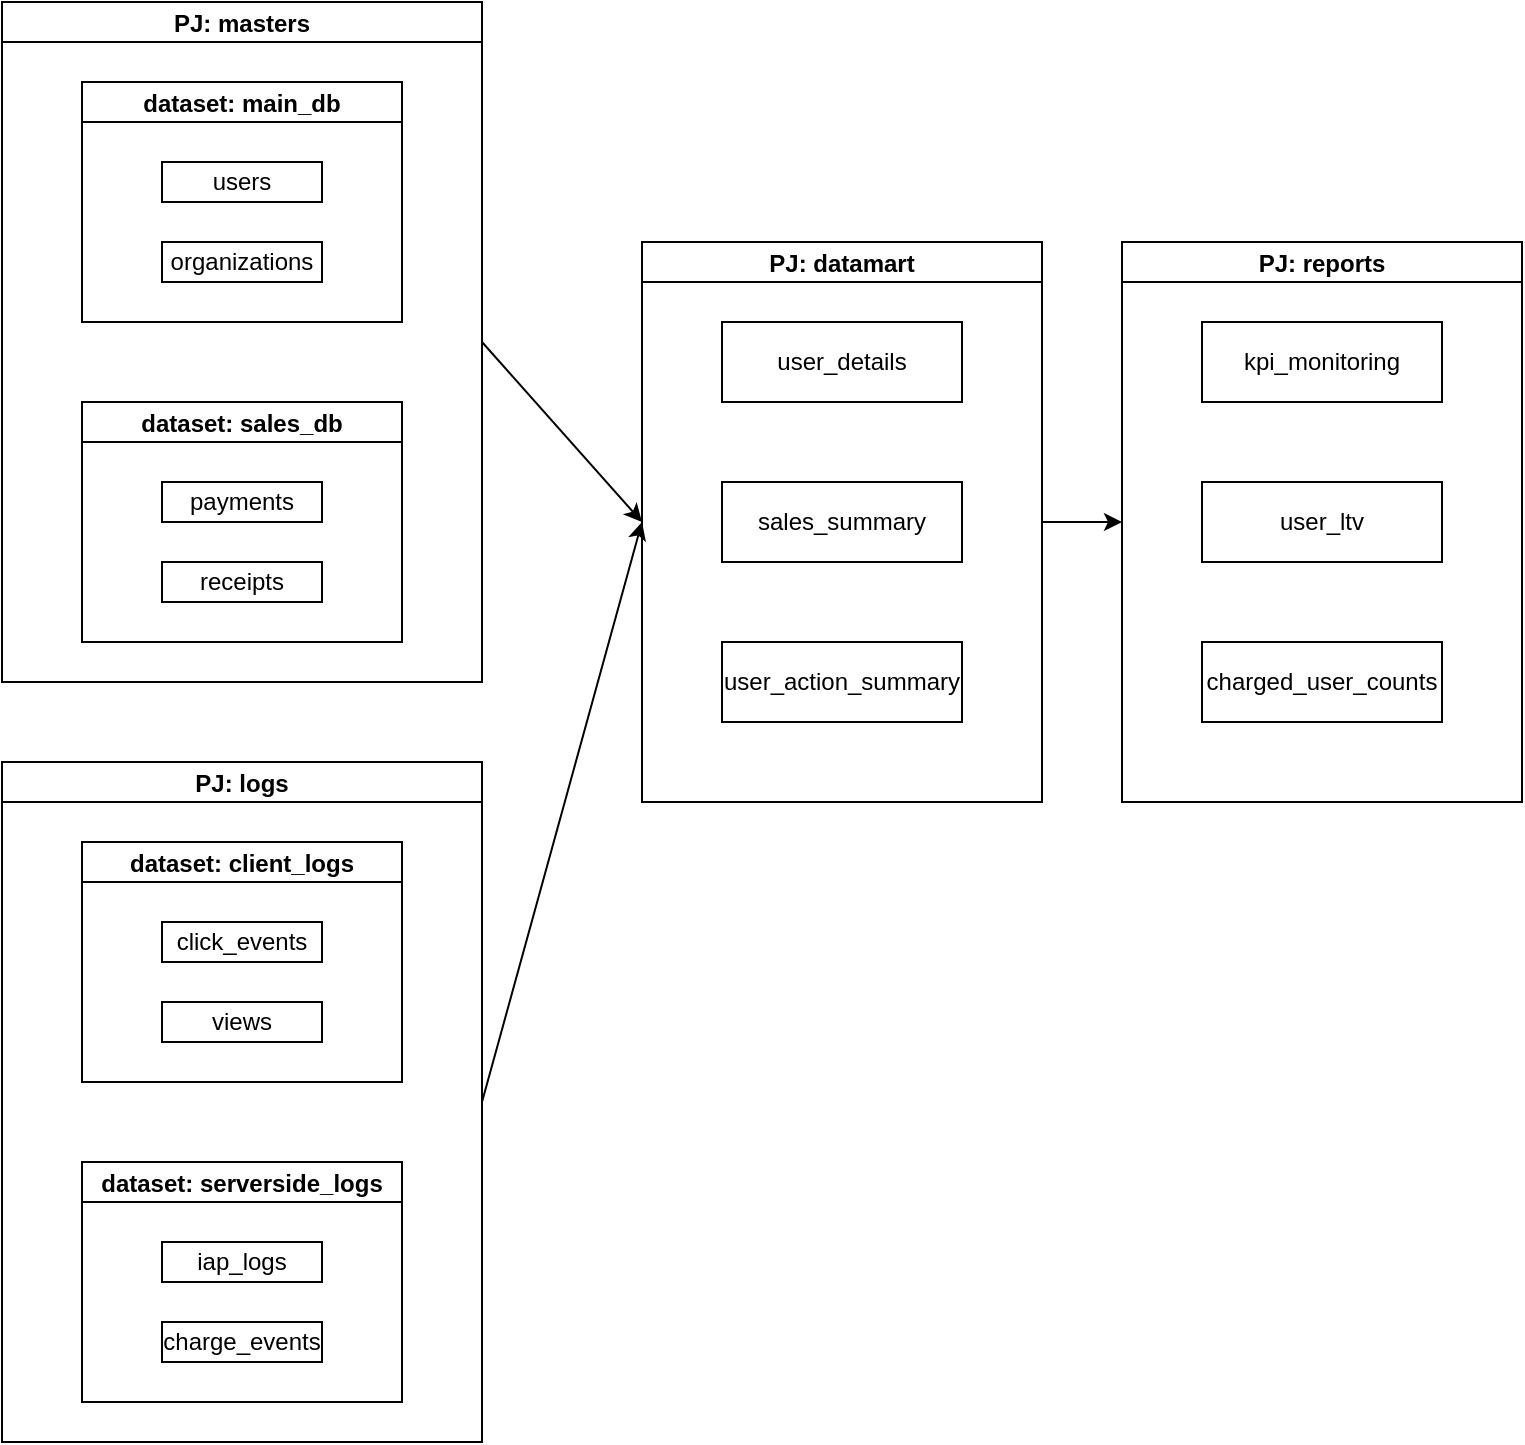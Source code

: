 <mxfile>
    <diagram id="7_mrQk-GLUd0q8rhEBnn" name="ページ1">
        <mxGraphModel dx="634" dy="532" grid="1" gridSize="10" guides="1" tooltips="1" connect="1" arrows="1" fold="1" page="1" pageScale="1" pageWidth="827" pageHeight="1169" math="0" shadow="0">
            <root>
                <mxCell id="0"/>
                <mxCell id="1" parent="0"/>
                <mxCell id="3" value="PJ: datamart" style="swimlane;startSize=20;horizontal=1;containerType=tree;" vertex="1" parent="1">
                    <mxGeometry x="360" y="160" width="200" height="280" as="geometry"/>
                </mxCell>
                <mxCell id="5" value="user_details" style="whiteSpace=wrap;html=1;treeFolding=1;treeMoving=1;newEdgeStyle={&quot;edgeStyle&quot;:&quot;elbowEdgeStyle&quot;,&quot;startArrow&quot;:&quot;none&quot;,&quot;endArrow&quot;:&quot;none&quot;};" vertex="1" parent="3">
                    <mxGeometry x="40" y="40" width="120" height="40" as="geometry"/>
                </mxCell>
                <mxCell id="8" value="user_action_summary" style="whiteSpace=wrap;html=1;treeFolding=1;treeMoving=1;newEdgeStyle={&quot;edgeStyle&quot;:&quot;elbowEdgeStyle&quot;,&quot;startArrow&quot;:&quot;none&quot;,&quot;endArrow&quot;:&quot;none&quot;};" vertex="1" parent="3">
                    <mxGeometry x="40" y="200" width="120" height="40" as="geometry"/>
                </mxCell>
                <mxCell id="26" value="" style="endArrow=classic;html=1;exitX=1;exitY=0.5;exitDx=0;exitDy=0;" edge="1" parent="3" source="3">
                    <mxGeometry width="50" height="50" relative="1" as="geometry">
                        <mxPoint x="120" y="280" as="sourcePoint"/>
                        <mxPoint x="240" y="140" as="targetPoint"/>
                    </mxGeometry>
                </mxCell>
                <mxCell id="7" value="sales_summary" style="whiteSpace=wrap;html=1;treeFolding=1;treeMoving=1;newEdgeStyle={&quot;edgeStyle&quot;:&quot;elbowEdgeStyle&quot;,&quot;startArrow&quot;:&quot;none&quot;,&quot;endArrow&quot;:&quot;none&quot;};" vertex="1" parent="1">
                    <mxGeometry x="400" y="280" width="120" height="40" as="geometry"/>
                </mxCell>
                <mxCell id="10" value="PJ: reports" style="swimlane;startSize=20;horizontal=1;containerType=tree;" vertex="1" parent="1">
                    <mxGeometry x="600" y="160" width="200" height="280" as="geometry"/>
                </mxCell>
                <mxCell id="11" value="kpi_monitoring" style="whiteSpace=wrap;html=1;treeFolding=1;treeMoving=1;newEdgeStyle={&quot;edgeStyle&quot;:&quot;elbowEdgeStyle&quot;,&quot;startArrow&quot;:&quot;none&quot;,&quot;endArrow&quot;:&quot;none&quot;};" vertex="1" parent="10">
                    <mxGeometry x="40" y="40" width="120" height="40" as="geometry"/>
                </mxCell>
                <mxCell id="13" value="user_ltv" style="whiteSpace=wrap;html=1;treeFolding=1;treeMoving=1;newEdgeStyle={&quot;edgeStyle&quot;:&quot;elbowEdgeStyle&quot;,&quot;startArrow&quot;:&quot;none&quot;,&quot;endArrow&quot;:&quot;none&quot;};" vertex="1" parent="10">
                    <mxGeometry x="40" y="120" width="120" height="40" as="geometry"/>
                </mxCell>
                <mxCell id="14" value="charged_user_counts" style="whiteSpace=wrap;html=1;treeFolding=1;treeMoving=1;newEdgeStyle={&quot;edgeStyle&quot;:&quot;elbowEdgeStyle&quot;,&quot;startArrow&quot;:&quot;none&quot;,&quot;endArrow&quot;:&quot;none&quot;};" vertex="1" parent="10">
                    <mxGeometry x="40" y="200" width="120" height="40" as="geometry"/>
                </mxCell>
                <mxCell id="23" value="" style="endArrow=classic;html=1;exitX=1;exitY=0.5;exitDx=0;exitDy=0;" edge="1" parent="1" source="15">
                    <mxGeometry width="50" height="50" relative="1" as="geometry">
                        <mxPoint x="450" y="270" as="sourcePoint"/>
                        <mxPoint x="360" y="300" as="targetPoint"/>
                    </mxGeometry>
                </mxCell>
                <mxCell id="15" value="PJ: masters" style="swimlane;startSize=20;horizontal=1;containerType=tree;" vertex="1" parent="1">
                    <mxGeometry x="40" y="40" width="240" height="340" as="geometry"/>
                </mxCell>
                <mxCell id="143" value="dataset: main_db" style="swimlane;startSize=20;horizontal=1;containerType=tree;" vertex="1" parent="15">
                    <mxGeometry x="40" y="40" width="160" height="120" as="geometry">
                        <mxRectangle x="40" y="80" width="80" height="20" as="alternateBounds"/>
                    </mxGeometry>
                </mxCell>
                <mxCell id="18" value="users" style="whiteSpace=wrap;html=1;treeFolding=1;treeMoving=1;newEdgeStyle={&quot;edgeStyle&quot;:&quot;elbowEdgeStyle&quot;,&quot;startArrow&quot;:&quot;none&quot;,&quot;endArrow&quot;:&quot;none&quot;};" vertex="1" parent="143">
                    <mxGeometry x="40" y="40" width="80" height="20" as="geometry"/>
                </mxCell>
                <mxCell id="152" value="organizations" style="whiteSpace=wrap;html=1;treeFolding=1;treeMoving=1;newEdgeStyle={&quot;edgeStyle&quot;:&quot;elbowEdgeStyle&quot;,&quot;startArrow&quot;:&quot;none&quot;,&quot;endArrow&quot;:&quot;none&quot;};" vertex="1" parent="143">
                    <mxGeometry x="40" y="80" width="80" height="20" as="geometry"/>
                </mxCell>
                <mxCell id="153" value="dataset: sales_db" style="swimlane;startSize=20;horizontal=1;containerType=tree;" vertex="1" parent="15">
                    <mxGeometry x="40" y="200" width="160" height="120" as="geometry">
                        <mxRectangle x="40" y="80" width="80" height="20" as="alternateBounds"/>
                    </mxGeometry>
                </mxCell>
                <mxCell id="154" value="payments" style="whiteSpace=wrap;html=1;treeFolding=1;treeMoving=1;newEdgeStyle={&quot;edgeStyle&quot;:&quot;elbowEdgeStyle&quot;,&quot;startArrow&quot;:&quot;none&quot;,&quot;endArrow&quot;:&quot;none&quot;};" vertex="1" parent="153">
                    <mxGeometry x="40" y="40" width="80" height="20" as="geometry"/>
                </mxCell>
                <mxCell id="155" value="receipts" style="whiteSpace=wrap;html=1;treeFolding=1;treeMoving=1;newEdgeStyle={&quot;edgeStyle&quot;:&quot;elbowEdgeStyle&quot;,&quot;startArrow&quot;:&quot;none&quot;,&quot;endArrow&quot;:&quot;none&quot;};" vertex="1" parent="153">
                    <mxGeometry x="40" y="80" width="80" height="20" as="geometry"/>
                </mxCell>
                <mxCell id="156" value="PJ: logs" style="swimlane;startSize=20;horizontal=1;containerType=tree;" vertex="1" parent="1">
                    <mxGeometry x="40" y="420" width="240" height="340" as="geometry"/>
                </mxCell>
                <mxCell id="157" value="dataset: client_logs" style="swimlane;startSize=20;horizontal=1;containerType=tree;" vertex="1" parent="156">
                    <mxGeometry x="40" y="40" width="160" height="120" as="geometry">
                        <mxRectangle x="40" y="80" width="80" height="20" as="alternateBounds"/>
                    </mxGeometry>
                </mxCell>
                <mxCell id="158" value="click_events" style="whiteSpace=wrap;html=1;treeFolding=1;treeMoving=1;newEdgeStyle={&quot;edgeStyle&quot;:&quot;elbowEdgeStyle&quot;,&quot;startArrow&quot;:&quot;none&quot;,&quot;endArrow&quot;:&quot;none&quot;};" vertex="1" parent="157">
                    <mxGeometry x="40" y="40" width="80" height="20" as="geometry"/>
                </mxCell>
                <mxCell id="159" value="views" style="whiteSpace=wrap;html=1;treeFolding=1;treeMoving=1;newEdgeStyle={&quot;edgeStyle&quot;:&quot;elbowEdgeStyle&quot;,&quot;startArrow&quot;:&quot;none&quot;,&quot;endArrow&quot;:&quot;none&quot;};" vertex="1" parent="157">
                    <mxGeometry x="40" y="80" width="80" height="20" as="geometry"/>
                </mxCell>
                <mxCell id="160" value="dataset: serverside_logs" style="swimlane;startSize=20;horizontal=1;containerType=tree;" vertex="1" parent="156">
                    <mxGeometry x="40" y="200" width="160" height="120" as="geometry">
                        <mxRectangle x="40" y="80" width="80" height="20" as="alternateBounds"/>
                    </mxGeometry>
                </mxCell>
                <mxCell id="161" value="iap_logs" style="whiteSpace=wrap;html=1;treeFolding=1;treeMoving=1;newEdgeStyle={&quot;edgeStyle&quot;:&quot;elbowEdgeStyle&quot;,&quot;startArrow&quot;:&quot;none&quot;,&quot;endArrow&quot;:&quot;none&quot;};" vertex="1" parent="160">
                    <mxGeometry x="40" y="40" width="80" height="20" as="geometry"/>
                </mxCell>
                <mxCell id="162" value="charge_events" style="whiteSpace=wrap;html=1;treeFolding=1;treeMoving=1;newEdgeStyle={&quot;edgeStyle&quot;:&quot;elbowEdgeStyle&quot;,&quot;startArrow&quot;:&quot;none&quot;,&quot;endArrow&quot;:&quot;none&quot;};" vertex="1" parent="160">
                    <mxGeometry x="40" y="80" width="80" height="20" as="geometry"/>
                </mxCell>
                <mxCell id="165" value="" style="endArrow=classic;html=1;exitX=1;exitY=0.5;exitDx=0;exitDy=0;entryX=0;entryY=0.5;entryDx=0;entryDy=0;" edge="1" parent="1" source="156" target="3">
                    <mxGeometry width="50" height="50" relative="1" as="geometry">
                        <mxPoint x="290" y="230.0" as="sourcePoint"/>
                        <mxPoint x="350" y="370" as="targetPoint"/>
                    </mxGeometry>
                </mxCell>
            </root>
        </mxGraphModel>
    </diagram>
</mxfile>